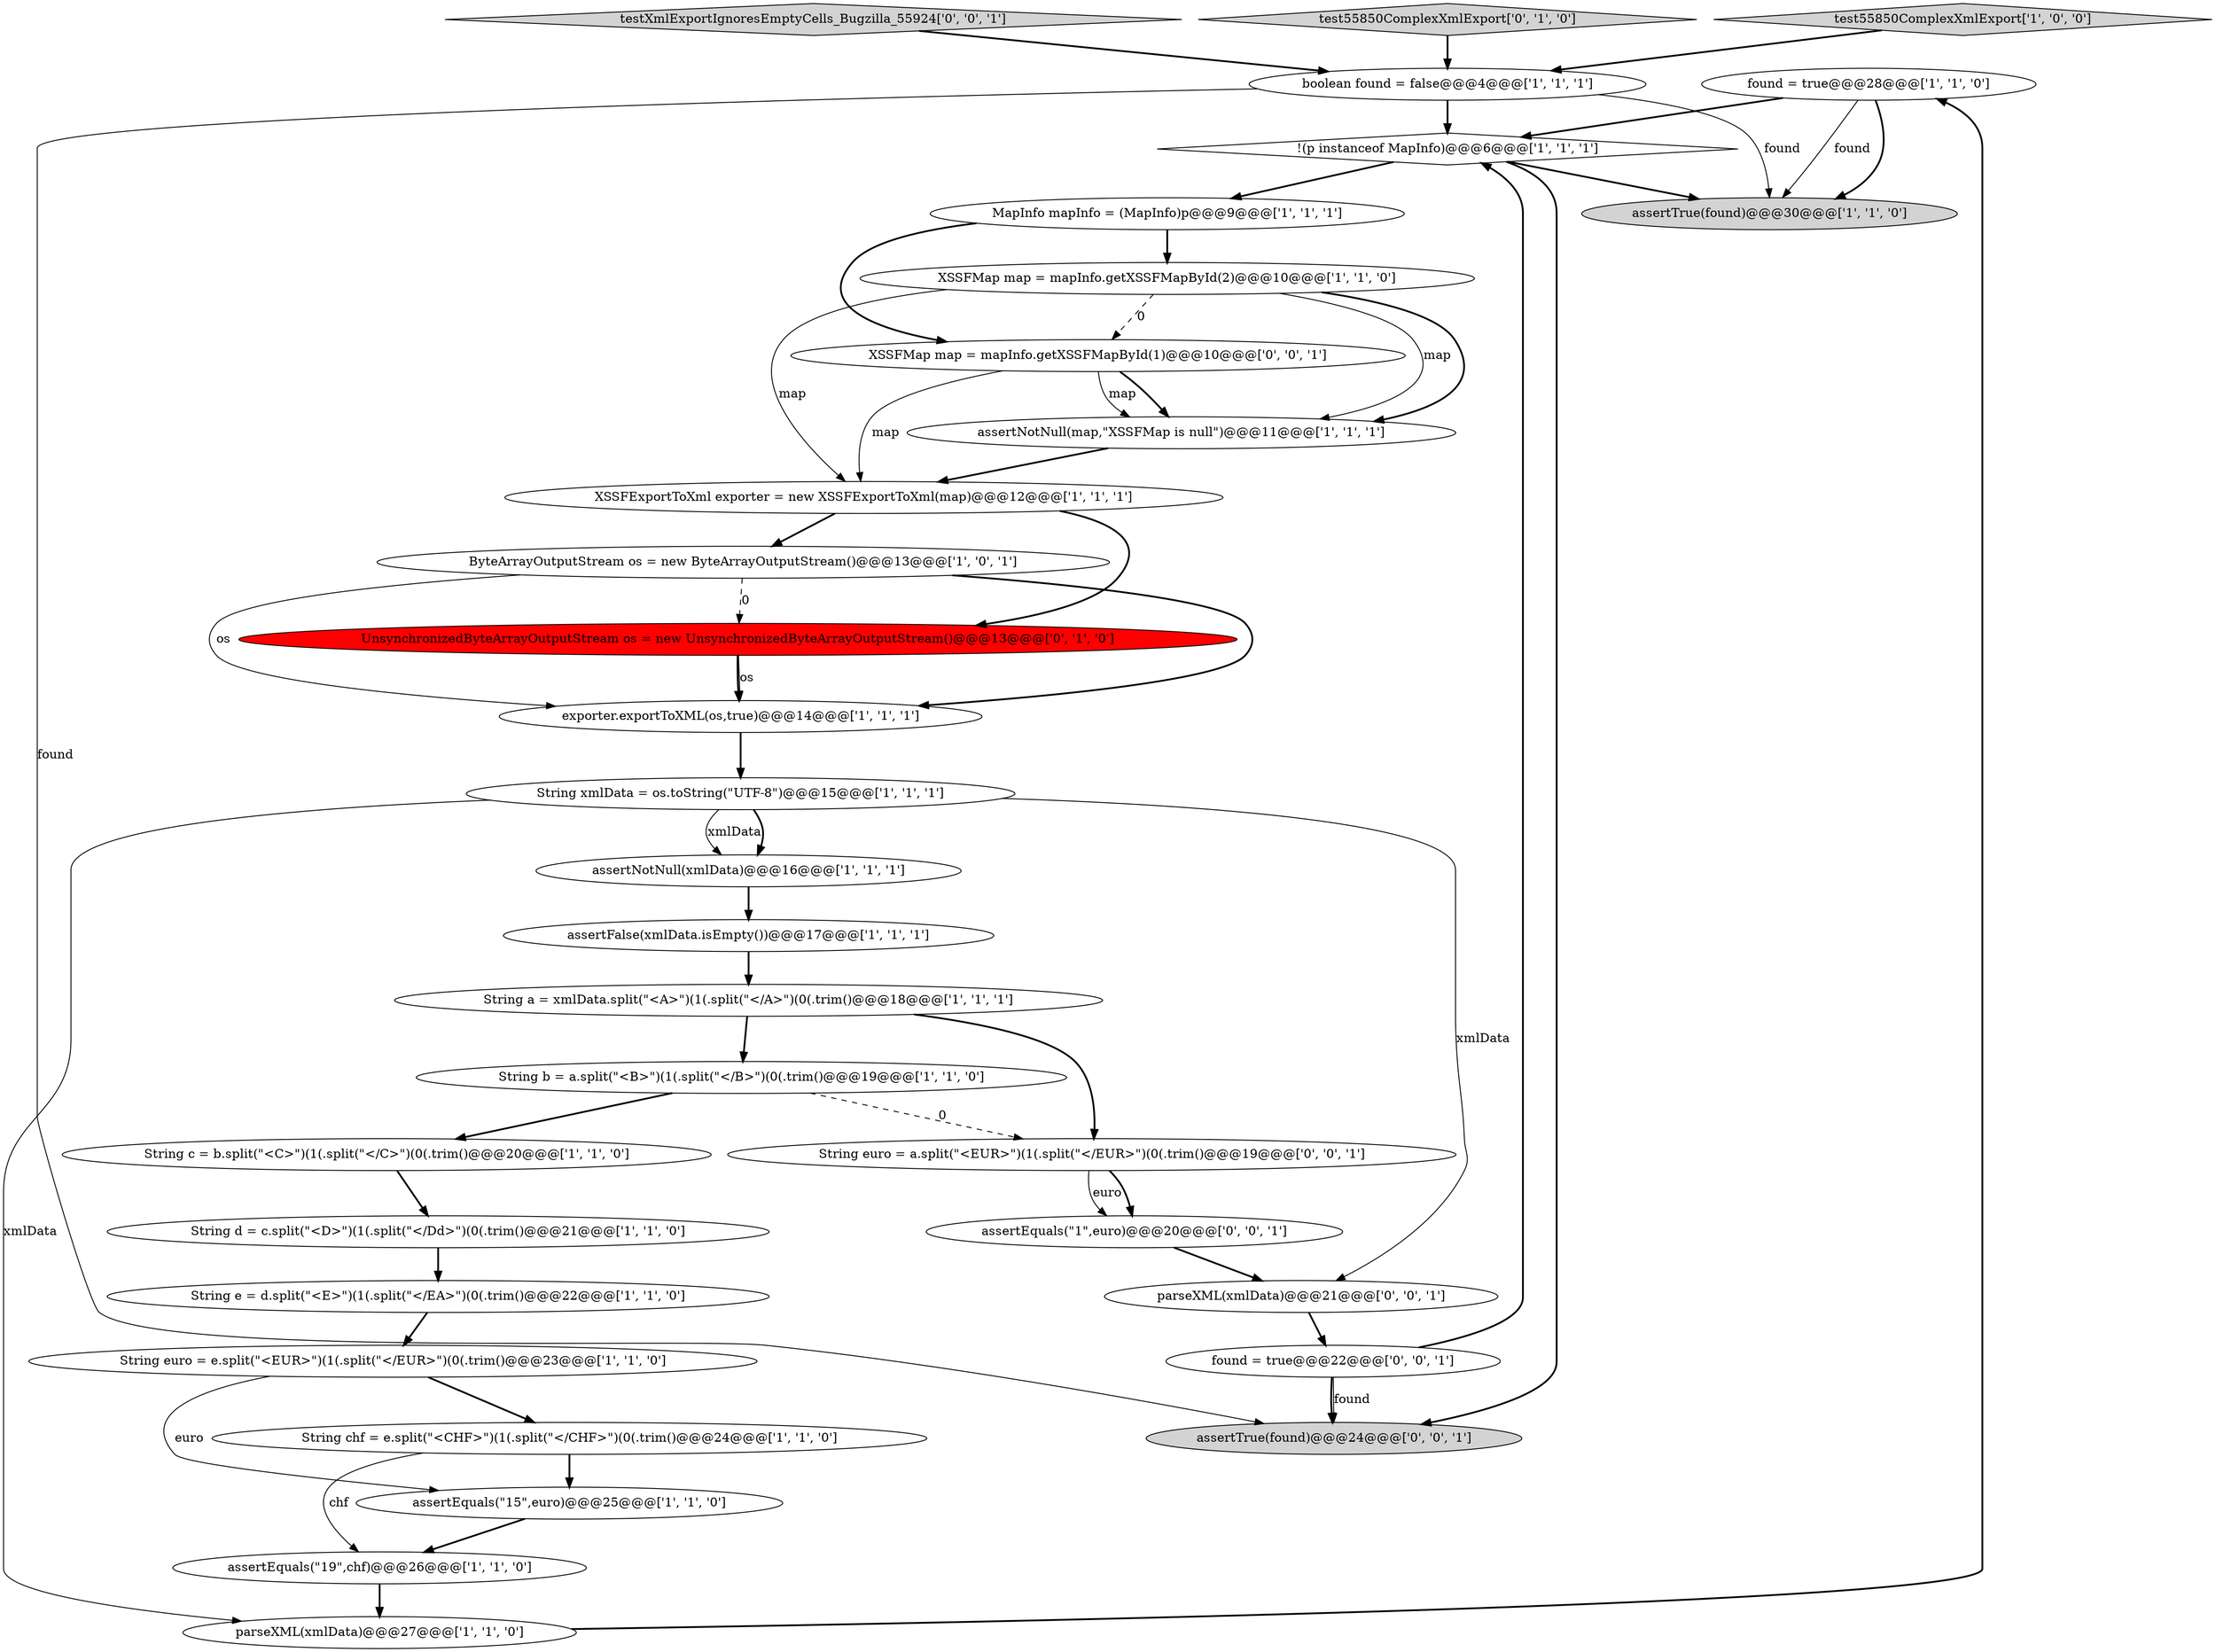 digraph {
4 [style = filled, label = "found = true@@@28@@@['1', '1', '0']", fillcolor = white, shape = ellipse image = "AAA0AAABBB1BBB"];
2 [style = filled, label = "exporter.exportToXML(os,true)@@@14@@@['1', '1', '1']", fillcolor = white, shape = ellipse image = "AAA0AAABBB1BBB"];
13 [style = filled, label = "assertFalse(xmlData.isEmpty())@@@17@@@['1', '1', '1']", fillcolor = white, shape = ellipse image = "AAA0AAABBB1BBB"];
32 [style = filled, label = "testXmlExportIgnoresEmptyCells_Bugzilla_55924['0', '0', '1']", fillcolor = lightgray, shape = diamond image = "AAA0AAABBB3BBB"];
18 [style = filled, label = "String b = a.split(\"<B>\")(1(.split(\"</B>\")(0(.trim()@@@19@@@['1', '1', '0']", fillcolor = white, shape = ellipse image = "AAA0AAABBB1BBB"];
25 [style = filled, label = "test55850ComplexXmlExport['0', '1', '0']", fillcolor = lightgray, shape = diamond image = "AAA0AAABBB2BBB"];
26 [style = filled, label = "String euro = a.split(\"<EUR>\")(1(.split(\"</EUR>\")(0(.trim()@@@19@@@['0', '0', '1']", fillcolor = white, shape = ellipse image = "AAA0AAABBB3BBB"];
29 [style = filled, label = "assertTrue(found)@@@24@@@['0', '0', '1']", fillcolor = lightgray, shape = ellipse image = "AAA0AAABBB3BBB"];
20 [style = filled, label = "boolean found = false@@@4@@@['1', '1', '1']", fillcolor = white, shape = ellipse image = "AAA0AAABBB1BBB"];
17 [style = filled, label = "assertNotNull(xmlData)@@@16@@@['1', '1', '1']", fillcolor = white, shape = ellipse image = "AAA0AAABBB1BBB"];
22 [style = filled, label = "String e = d.split(\"<E>\")(1(.split(\"</EA>\")(0(.trim()@@@22@@@['1', '1', '0']", fillcolor = white, shape = ellipse image = "AAA0AAABBB1BBB"];
19 [style = filled, label = "String d = c.split(\"<D>\")(1(.split(\"</Dd>\")(0(.trim()@@@21@@@['1', '1', '0']", fillcolor = white, shape = ellipse image = "AAA0AAABBB1BBB"];
12 [style = filled, label = "String a = xmlData.split(\"<A>\")(1(.split(\"</A>\")(0(.trim()@@@18@@@['1', '1', '1']", fillcolor = white, shape = ellipse image = "AAA0AAABBB1BBB"];
24 [style = filled, label = "UnsynchronizedByteArrayOutputStream os = new UnsynchronizedByteArrayOutputStream()@@@13@@@['0', '1', '0']", fillcolor = red, shape = ellipse image = "AAA1AAABBB2BBB"];
7 [style = filled, label = "assertEquals(\"15\",euro)@@@25@@@['1', '1', '0']", fillcolor = white, shape = ellipse image = "AAA0AAABBB1BBB"];
21 [style = filled, label = "assertNotNull(map,\"XSSFMap is null\")@@@11@@@['1', '1', '1']", fillcolor = white, shape = ellipse image = "AAA0AAABBB1BBB"];
27 [style = filled, label = "assertEquals(\"1\",euro)@@@20@@@['0', '0', '1']", fillcolor = white, shape = ellipse image = "AAA0AAABBB3BBB"];
1 [style = filled, label = "ByteArrayOutputStream os = new ByteArrayOutputStream()@@@13@@@['1', '0', '1']", fillcolor = white, shape = ellipse image = "AAA0AAABBB1BBB"];
30 [style = filled, label = "parseXML(xmlData)@@@21@@@['0', '0', '1']", fillcolor = white, shape = ellipse image = "AAA0AAABBB3BBB"];
14 [style = filled, label = "assertEquals(\"19\",chf)@@@26@@@['1', '1', '0']", fillcolor = white, shape = ellipse image = "AAA0AAABBB1BBB"];
6 [style = filled, label = "XSSFMap map = mapInfo.getXSSFMapById(2)@@@10@@@['1', '1', '0']", fillcolor = white, shape = ellipse image = "AAA0AAABBB1BBB"];
23 [style = filled, label = "test55850ComplexXmlExport['1', '0', '0']", fillcolor = lightgray, shape = diamond image = "AAA0AAABBB1BBB"];
15 [style = filled, label = "assertTrue(found)@@@30@@@['1', '1', '0']", fillcolor = lightgray, shape = ellipse image = "AAA0AAABBB1BBB"];
31 [style = filled, label = "found = true@@@22@@@['0', '0', '1']", fillcolor = white, shape = ellipse image = "AAA0AAABBB3BBB"];
0 [style = filled, label = "XSSFExportToXml exporter = new XSSFExportToXml(map)@@@12@@@['1', '1', '1']", fillcolor = white, shape = ellipse image = "AAA0AAABBB1BBB"];
11 [style = filled, label = "!(p instanceof MapInfo)@@@6@@@['1', '1', '1']", fillcolor = white, shape = diamond image = "AAA0AAABBB1BBB"];
9 [style = filled, label = "String chf = e.split(\"<CHF>\")(1(.split(\"</CHF>\")(0(.trim()@@@24@@@['1', '1', '0']", fillcolor = white, shape = ellipse image = "AAA0AAABBB1BBB"];
8 [style = filled, label = "MapInfo mapInfo = (MapInfo)p@@@9@@@['1', '1', '1']", fillcolor = white, shape = ellipse image = "AAA0AAABBB1BBB"];
16 [style = filled, label = "String xmlData = os.toString(\"UTF-8\")@@@15@@@['1', '1', '1']", fillcolor = white, shape = ellipse image = "AAA0AAABBB1BBB"];
3 [style = filled, label = "String c = b.split(\"<C>\")(1(.split(\"</C>\")(0(.trim()@@@20@@@['1', '1', '0']", fillcolor = white, shape = ellipse image = "AAA0AAABBB1BBB"];
10 [style = filled, label = "String euro = e.split(\"<EUR>\")(1(.split(\"</EUR>\")(0(.trim()@@@23@@@['1', '1', '0']", fillcolor = white, shape = ellipse image = "AAA0AAABBB1BBB"];
28 [style = filled, label = "XSSFMap map = mapInfo.getXSSFMapById(1)@@@10@@@['0', '0', '1']", fillcolor = white, shape = ellipse image = "AAA0AAABBB3BBB"];
5 [style = filled, label = "parseXML(xmlData)@@@27@@@['1', '1', '0']", fillcolor = white, shape = ellipse image = "AAA0AAABBB1BBB"];
8->28 [style = bold, label=""];
18->3 [style = bold, label=""];
9->14 [style = solid, label="chf"];
23->20 [style = bold, label=""];
28->0 [style = solid, label="map"];
16->5 [style = solid, label="xmlData"];
21->0 [style = bold, label=""];
24->2 [style = bold, label=""];
6->21 [style = solid, label="map"];
16->30 [style = solid, label="xmlData"];
6->21 [style = bold, label=""];
27->30 [style = bold, label=""];
10->7 [style = solid, label="euro"];
4->15 [style = bold, label=""];
11->29 [style = bold, label=""];
6->0 [style = solid, label="map"];
31->29 [style = bold, label=""];
16->17 [style = solid, label="xmlData"];
8->6 [style = bold, label=""];
12->26 [style = bold, label=""];
16->17 [style = bold, label=""];
20->11 [style = bold, label=""];
9->7 [style = bold, label=""];
24->2 [style = solid, label="os"];
31->11 [style = bold, label=""];
11->15 [style = bold, label=""];
1->2 [style = solid, label="os"];
7->14 [style = bold, label=""];
26->27 [style = solid, label="euro"];
6->28 [style = dashed, label="0"];
26->27 [style = bold, label=""];
25->20 [style = bold, label=""];
28->21 [style = bold, label=""];
13->12 [style = bold, label=""];
3->19 [style = bold, label=""];
30->31 [style = bold, label=""];
31->29 [style = solid, label="found"];
0->1 [style = bold, label=""];
1->24 [style = dashed, label="0"];
0->24 [style = bold, label=""];
5->4 [style = bold, label=""];
4->15 [style = solid, label="found"];
12->18 [style = bold, label=""];
22->10 [style = bold, label=""];
28->21 [style = solid, label="map"];
11->8 [style = bold, label=""];
1->2 [style = bold, label=""];
17->13 [style = bold, label=""];
10->9 [style = bold, label=""];
4->11 [style = bold, label=""];
19->22 [style = bold, label=""];
32->20 [style = bold, label=""];
20->29 [style = solid, label="found"];
18->26 [style = dashed, label="0"];
20->15 [style = solid, label="found"];
14->5 [style = bold, label=""];
2->16 [style = bold, label=""];
}
